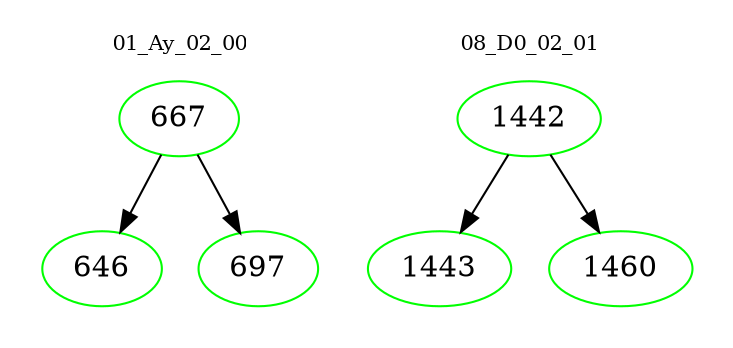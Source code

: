 digraph{
subgraph cluster_0 {
color = white
label = "01_Ay_02_00";
fontsize=10;
T0_667 [label="667", color="green"]
T0_667 -> T0_646 [color="black"]
T0_646 [label="646", color="green"]
T0_667 -> T0_697 [color="black"]
T0_697 [label="697", color="green"]
}
subgraph cluster_1 {
color = white
label = "08_D0_02_01";
fontsize=10;
T1_1442 [label="1442", color="green"]
T1_1442 -> T1_1443 [color="black"]
T1_1443 [label="1443", color="green"]
T1_1442 -> T1_1460 [color="black"]
T1_1460 [label="1460", color="green"]
}
}
